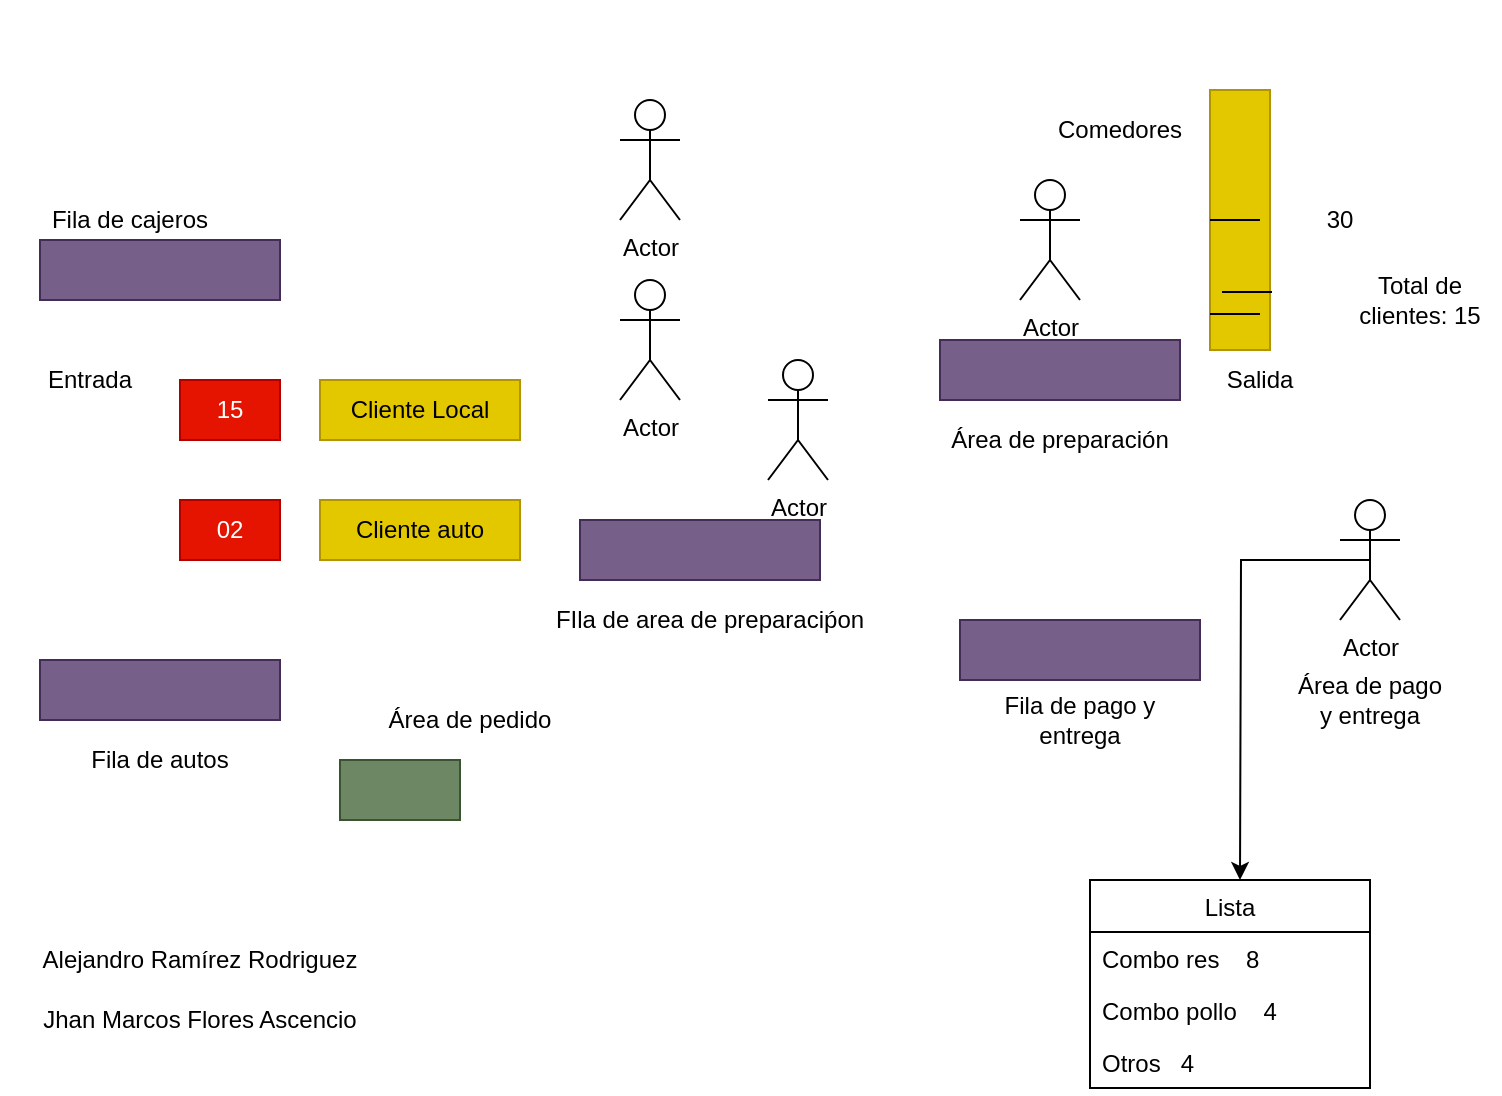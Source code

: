 <mxfile version="14.7.6" type="github">
  <diagram id="lgsQ7AEzRR6nByDoL1Pl" name="Page-1">
    <mxGraphModel dx="1422" dy="774" grid="1" gridSize="10" guides="1" tooltips="1" connect="1" arrows="1" fold="1" page="1" pageScale="1" pageWidth="827" pageHeight="1169" math="0" shadow="0">
      <root>
        <mxCell id="0" />
        <mxCell id="1" parent="0" />
        <mxCell id="Fm4wlzXl52nEHDpVgKU--1" value="" style="rounded=0;whiteSpace=wrap;html=1;fillColor=#76608a;strokeColor=#432D57;fontColor=#ffffff;" vertex="1" parent="1">
          <mxGeometry x="50" y="140" width="120" height="30" as="geometry" />
        </mxCell>
        <mxCell id="Fm4wlzXl52nEHDpVgKU--2" value="Fila de cajeros" style="text;html=1;strokeColor=none;fillColor=none;align=center;verticalAlign=middle;whiteSpace=wrap;rounded=0;" vertex="1" parent="1">
          <mxGeometry x="50" y="120" width="90" height="20" as="geometry" />
        </mxCell>
        <mxCell id="Fm4wlzXl52nEHDpVgKU--3" value="15" style="rounded=0;whiteSpace=wrap;html=1;fillColor=#e51400;strokeColor=#B20000;fontColor=#ffffff;" vertex="1" parent="1">
          <mxGeometry x="120" y="210" width="50" height="30" as="geometry" />
        </mxCell>
        <mxCell id="Fm4wlzXl52nEHDpVgKU--4" value="Entrada" style="text;html=1;strokeColor=none;fillColor=none;align=center;verticalAlign=middle;whiteSpace=wrap;rounded=0;" vertex="1" parent="1">
          <mxGeometry x="30" y="200" width="90" height="20" as="geometry" />
        </mxCell>
        <mxCell id="Fm4wlzXl52nEHDpVgKU--7" value="Cliente Local" style="rounded=0;whiteSpace=wrap;html=1;fillColor=#e3c800;strokeColor=#B09500;fontColor=#000000;" vertex="1" parent="1">
          <mxGeometry x="190" y="210" width="100" height="30" as="geometry" />
        </mxCell>
        <mxCell id="Fm4wlzXl52nEHDpVgKU--8" value="02" style="rounded=0;whiteSpace=wrap;html=1;fillColor=#e51400;strokeColor=#B20000;fontColor=#ffffff;" vertex="1" parent="1">
          <mxGeometry x="120" y="270" width="50" height="30" as="geometry" />
        </mxCell>
        <mxCell id="Fm4wlzXl52nEHDpVgKU--9" value="Cliente auto" style="rounded=0;whiteSpace=wrap;html=1;fillColor=#e3c800;strokeColor=#B09500;fontColor=#000000;" vertex="1" parent="1">
          <mxGeometry x="190" y="270" width="100" height="30" as="geometry" />
        </mxCell>
        <mxCell id="Fm4wlzXl52nEHDpVgKU--10" value="" style="rounded=0;whiteSpace=wrap;html=1;fillColor=#76608a;strokeColor=#432D57;fontColor=#ffffff;" vertex="1" parent="1">
          <mxGeometry x="50" y="350" width="120" height="30" as="geometry" />
        </mxCell>
        <mxCell id="Fm4wlzXl52nEHDpVgKU--11" value="Fila de autos" style="text;html=1;strokeColor=none;fillColor=none;align=center;verticalAlign=middle;whiteSpace=wrap;rounded=0;" vertex="1" parent="1">
          <mxGeometry x="65" y="390" width="90" height="20" as="geometry" />
        </mxCell>
        <mxCell id="Fm4wlzXl52nEHDpVgKU--12" value="Actor" style="shape=umlActor;verticalLabelPosition=bottom;verticalAlign=top;html=1;outlineConnect=0;" vertex="1" parent="1">
          <mxGeometry x="340" y="70" width="30" height="60" as="geometry" />
        </mxCell>
        <mxCell id="Fm4wlzXl52nEHDpVgKU--17" value="Actor" style="shape=umlActor;verticalLabelPosition=bottom;verticalAlign=top;html=1;outlineConnect=0;" vertex="1" parent="1">
          <mxGeometry x="340" y="160" width="30" height="60" as="geometry" />
        </mxCell>
        <mxCell id="Fm4wlzXl52nEHDpVgKU--19" value="" style="rounded=0;whiteSpace=wrap;html=1;fillColor=#76608a;strokeColor=#432D57;fontColor=#ffffff;" vertex="1" parent="1">
          <mxGeometry x="320" y="280" width="120" height="30" as="geometry" />
        </mxCell>
        <mxCell id="Fm4wlzXl52nEHDpVgKU--20" value="Actor" style="shape=umlActor;verticalLabelPosition=bottom;verticalAlign=top;html=1;outlineConnect=0;" vertex="1" parent="1">
          <mxGeometry x="414" y="200" width="30" height="60" as="geometry" />
        </mxCell>
        <mxCell id="Fm4wlzXl52nEHDpVgKU--23" value="FIla de area de preparaciṕon" style="text;html=1;strokeColor=none;fillColor=none;align=center;verticalAlign=middle;whiteSpace=wrap;rounded=0;" vertex="1" parent="1">
          <mxGeometry x="280" y="320" width="210" height="20" as="geometry" />
        </mxCell>
        <mxCell id="Fm4wlzXl52nEHDpVgKU--24" value="" style="rounded=0;whiteSpace=wrap;html=1;fillColor=#6d8764;strokeColor=#3A5431;fontColor=#ffffff;" vertex="1" parent="1">
          <mxGeometry x="200" y="400" width="60" height="30" as="geometry" />
        </mxCell>
        <mxCell id="Fm4wlzXl52nEHDpVgKU--25" value="Área de pedido" style="text;html=1;strokeColor=none;fillColor=none;align=center;verticalAlign=middle;whiteSpace=wrap;rounded=0;" vertex="1" parent="1">
          <mxGeometry x="160" y="370" width="210" height="20" as="geometry" />
        </mxCell>
        <mxCell id="Fm4wlzXl52nEHDpVgKU--26" value="" style="rounded=0;whiteSpace=wrap;html=1;fillColor=#76608a;strokeColor=#432D57;fontColor=#ffffff;" vertex="1" parent="1">
          <mxGeometry x="500" y="190" width="120" height="30" as="geometry" />
        </mxCell>
        <mxCell id="Fm4wlzXl52nEHDpVgKU--27" value="Actor" style="shape=umlActor;verticalLabelPosition=bottom;verticalAlign=top;html=1;outlineConnect=0;" vertex="1" parent="1">
          <mxGeometry x="540" y="110" width="30" height="60" as="geometry" />
        </mxCell>
        <mxCell id="Fm4wlzXl52nEHDpVgKU--28" value="Área de preparación" style="text;html=1;strokeColor=none;fillColor=none;align=center;verticalAlign=middle;whiteSpace=wrap;rounded=0;" vertex="1" parent="1">
          <mxGeometry x="455" y="230" width="210" height="20" as="geometry" />
        </mxCell>
        <mxCell id="Fm4wlzXl52nEHDpVgKU--30" value="" style="rounded=0;whiteSpace=wrap;html=1;fillColor=#76608a;strokeColor=#432D57;fontColor=#ffffff;" vertex="1" parent="1">
          <mxGeometry x="510" y="330" width="120" height="30" as="geometry" />
        </mxCell>
        <mxCell id="Fm4wlzXl52nEHDpVgKU--31" value="Fila de pago y entrega" style="text;html=1;strokeColor=none;fillColor=none;align=center;verticalAlign=middle;whiteSpace=wrap;rounded=0;" vertex="1" parent="1">
          <mxGeometry x="525" y="370" width="90" height="20" as="geometry" />
        </mxCell>
        <mxCell id="Fm4wlzXl52nEHDpVgKU--32" value="" style="rounded=0;whiteSpace=wrap;html=1;fillColor=#e3c800;strokeColor=#B09500;fontColor=#000000;" vertex="1" parent="1">
          <mxGeometry x="635" y="65" width="30" height="130" as="geometry" />
        </mxCell>
        <mxCell id="Fm4wlzXl52nEHDpVgKU--33" value="Salida" style="text;html=1;strokeColor=none;fillColor=none;align=center;verticalAlign=middle;whiteSpace=wrap;rounded=0;" vertex="1" parent="1">
          <mxGeometry x="620" y="200" width="80" height="20" as="geometry" />
        </mxCell>
        <mxCell id="Fm4wlzXl52nEHDpVgKU--34" value="Comedores" style="text;html=1;strokeColor=none;fillColor=none;align=center;verticalAlign=middle;whiteSpace=wrap;rounded=0;" vertex="1" parent="1">
          <mxGeometry x="550" y="74.94" width="80" height="20" as="geometry" />
        </mxCell>
        <mxCell id="Fm4wlzXl52nEHDpVgKU--35" value="Total de clientes: 15" style="text;html=1;strokeColor=none;fillColor=none;align=center;verticalAlign=middle;whiteSpace=wrap;rounded=0;" vertex="1" parent="1">
          <mxGeometry x="700" y="160" width="80" height="20" as="geometry" />
        </mxCell>
        <mxCell id="Fm4wlzXl52nEHDpVgKU--38" style="edgeStyle=orthogonalEdgeStyle;rounded=0;orthogonalLoop=1;jettySize=auto;html=1;exitX=0.5;exitY=0.5;exitDx=0;exitDy=0;exitPerimeter=0;" edge="1" parent="1" source="Fm4wlzXl52nEHDpVgKU--36">
          <mxGeometry relative="1" as="geometry">
            <mxPoint x="650" y="460" as="targetPoint" />
          </mxGeometry>
        </mxCell>
        <mxCell id="Fm4wlzXl52nEHDpVgKU--36" value="Actor" style="shape=umlActor;verticalLabelPosition=bottom;verticalAlign=top;html=1;outlineConnect=0;" vertex="1" parent="1">
          <mxGeometry x="700" y="270" width="30" height="60" as="geometry" />
        </mxCell>
        <mxCell id="Fm4wlzXl52nEHDpVgKU--37" value="Área de pago y entrega" style="text;html=1;strokeColor=none;fillColor=none;align=center;verticalAlign=middle;whiteSpace=wrap;rounded=0;" vertex="1" parent="1">
          <mxGeometry x="675" y="360" width="80" height="20" as="geometry" />
        </mxCell>
        <mxCell id="Fm4wlzXl52nEHDpVgKU--39" value="Lista" style="swimlane;fontStyle=0;childLayout=stackLayout;horizontal=1;startSize=26;horizontalStack=0;resizeParent=1;resizeParentMax=0;resizeLast=0;collapsible=1;marginBottom=0;" vertex="1" parent="1">
          <mxGeometry x="575" y="460" width="140" height="104" as="geometry" />
        </mxCell>
        <mxCell id="Fm4wlzXl52nEHDpVgKU--40" value="Combo res    8" style="text;strokeColor=none;fillColor=none;align=left;verticalAlign=top;spacingLeft=4;spacingRight=4;overflow=hidden;rotatable=0;points=[[0,0.5],[1,0.5]];portConstraint=eastwest;" vertex="1" parent="Fm4wlzXl52nEHDpVgKU--39">
          <mxGeometry y="26" width="140" height="26" as="geometry" />
        </mxCell>
        <mxCell id="Fm4wlzXl52nEHDpVgKU--41" value="Combo pollo    4" style="text;strokeColor=none;fillColor=none;align=left;verticalAlign=top;spacingLeft=4;spacingRight=4;overflow=hidden;rotatable=0;points=[[0,0.5],[1,0.5]];portConstraint=eastwest;" vertex="1" parent="Fm4wlzXl52nEHDpVgKU--39">
          <mxGeometry y="52" width="140" height="26" as="geometry" />
        </mxCell>
        <mxCell id="Fm4wlzXl52nEHDpVgKU--42" value="Otros   4" style="text;strokeColor=none;fillColor=none;align=left;verticalAlign=top;spacingLeft=4;spacingRight=4;overflow=hidden;rotatable=0;points=[[0,0.5],[1,0.5]];portConstraint=eastwest;" vertex="1" parent="Fm4wlzXl52nEHDpVgKU--39">
          <mxGeometry y="78" width="140" height="26" as="geometry" />
        </mxCell>
        <mxCell id="Fm4wlzXl52nEHDpVgKU--43" value="" style="shape=image;verticalLabelPosition=bottom;labelBackgroundColor=#ffffff;verticalAlign=top;aspect=fixed;imageAspect=0;image=http://assets.stickpng.com/images/584298b4a6515b1e0ad75adb.png;" vertex="1" parent="1">
          <mxGeometry x="70" y="20" width="90" height="74.94" as="geometry" />
        </mxCell>
        <mxCell id="Fm4wlzXl52nEHDpVgKU--48" value="" style="endArrow=none;html=1;" edge="1" parent="1">
          <mxGeometry width="50" height="50" relative="1" as="geometry">
            <mxPoint x="635" y="177" as="sourcePoint" />
            <mxPoint x="660" y="177" as="targetPoint" />
          </mxGeometry>
        </mxCell>
        <mxCell id="Fm4wlzXl52nEHDpVgKU--49" value="" style="endArrow=none;html=1;" edge="1" parent="1">
          <mxGeometry width="50" height="50" relative="1" as="geometry">
            <mxPoint x="641" y="166" as="sourcePoint" />
            <mxPoint x="666" y="166" as="targetPoint" />
          </mxGeometry>
        </mxCell>
        <mxCell id="Fm4wlzXl52nEHDpVgKU--50" value="" style="endArrow=none;html=1;" edge="1" parent="1">
          <mxGeometry width="50" height="50" relative="1" as="geometry">
            <mxPoint x="635" y="130" as="sourcePoint" />
            <mxPoint x="660" y="130" as="targetPoint" />
          </mxGeometry>
        </mxCell>
        <mxCell id="Fm4wlzXl52nEHDpVgKU--51" value="30" style="text;html=1;strokeColor=none;fillColor=none;align=center;verticalAlign=middle;whiteSpace=wrap;rounded=0;" vertex="1" parent="1">
          <mxGeometry x="660" y="120" width="80" height="20" as="geometry" />
        </mxCell>
        <mxCell id="Fm4wlzXl52nEHDpVgKU--52" value="Alejandro Ramírez Rodriguez" style="text;html=1;strokeColor=none;fillColor=none;align=center;verticalAlign=middle;whiteSpace=wrap;rounded=0;" vertex="1" parent="1">
          <mxGeometry x="30" y="500" width="200" as="geometry" />
        </mxCell>
        <mxCell id="Fm4wlzXl52nEHDpVgKU--53" value="Jhan Marcos Flores Ascencio" style="text;html=1;strokeColor=none;fillColor=none;align=center;verticalAlign=middle;whiteSpace=wrap;rounded=0;" vertex="1" parent="1">
          <mxGeometry x="30" y="530" width="200" as="geometry" />
        </mxCell>
      </root>
    </mxGraphModel>
  </diagram>
</mxfile>
